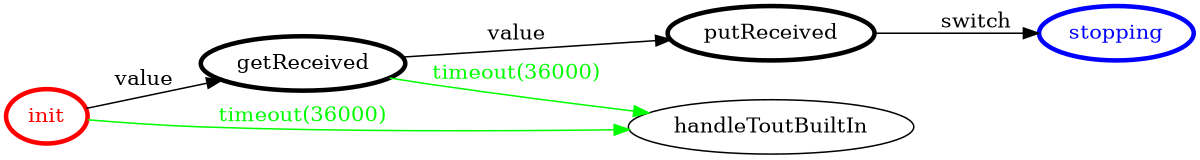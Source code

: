 /*
*
* A GraphViz DOT FSM description 
* Please use a GraphViz visualizer (like http://www.webgraphviz.com)
*  
*/

digraph finite_state_machine {
	rankdir=LR
	size="8,5"
	
	init [ color = red ][ fontcolor = red ][ penwidth = 3 ]
	getReceived [ color = black ][ fontcolor = black ][ penwidth = 3 ]
	putReceived [ color = black ][ fontcolor = black ][ penwidth = 3 ]
	stopping [ color = blue ][ fontcolor = blue ][ penwidth = 3 ]
	
	getReceived -> putReceived [ label = "value" ][ color = black ][ fontcolor = black ]
	getReceived -> handleToutBuiltIn [ label = "timeout(36000)" ][ color = green ][ fontcolor = green ]
	putReceived -> stopping [ label = "switch" ][ color = black ][ fontcolor = black ]
	init -> getReceived [ label = "value" ][ color = black ][ fontcolor = black ]
	init -> handleToutBuiltIn [ label = "timeout(36000)" ][ color = green ][ fontcolor = green ]
}
